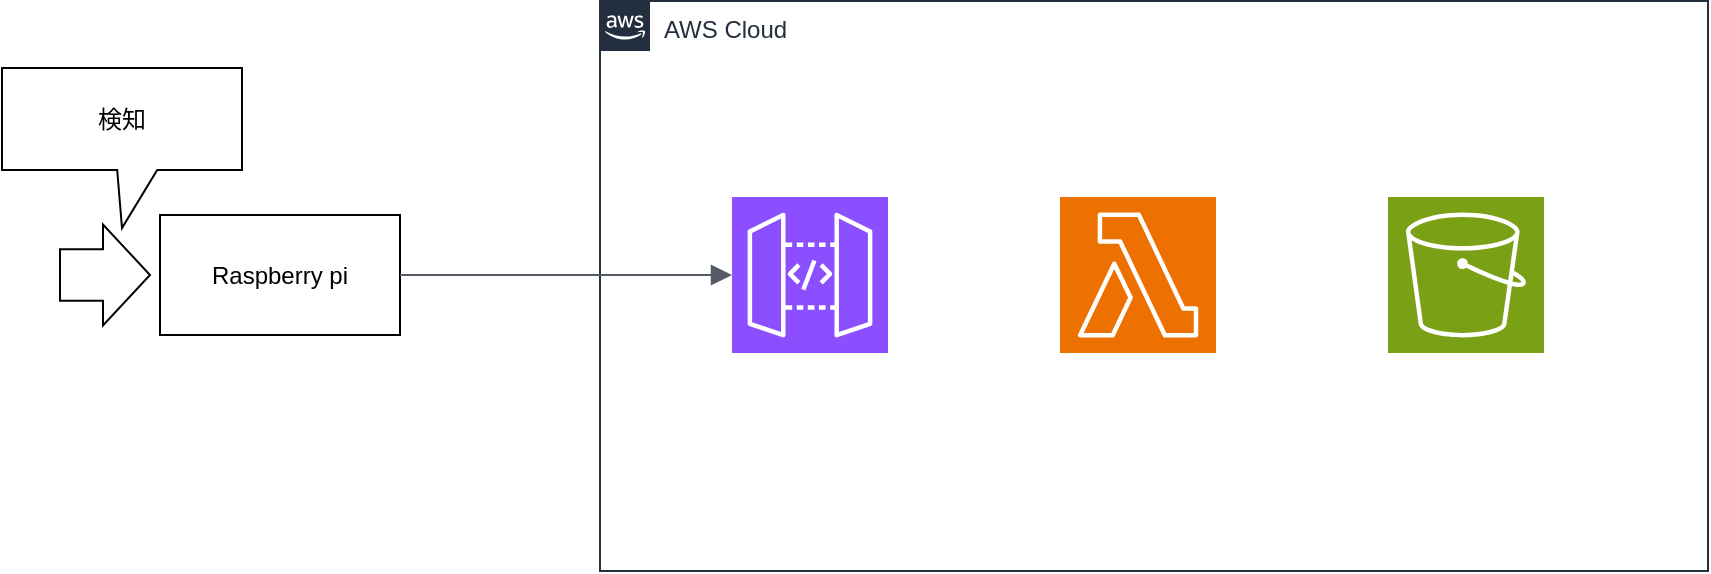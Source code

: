 <mxfile version="24.7.7">
  <diagram name="ページ1" id="2bz06DOQqjxcS4X_Hx0f">
    <mxGraphModel dx="732" dy="2496" grid="0" gridSize="10" guides="1" tooltips="1" connect="1" arrows="1" fold="1" page="0" pageScale="1" pageWidth="827" pageHeight="1169" math="0" shadow="0">
      <root>
        <mxCell id="0" />
        <mxCell id="1" parent="0" />
        <mxCell id="OsVPCbcsclZ9nk15sfq9-4" value="Raspberry pi" style="rounded=0;whiteSpace=wrap;html=1;direction=east;" vertex="1" parent="1">
          <mxGeometry x="404" y="-295.5" width="120" height="60" as="geometry" />
        </mxCell>
        <mxCell id="OsVPCbcsclZ9nk15sfq9-5" value="AWS Cloud" style="points=[[0,0],[0.25,0],[0.5,0],[0.75,0],[1,0],[1,0.25],[1,0.5],[1,0.75],[1,1],[0.75,1],[0.5,1],[0.25,1],[0,1],[0,0.75],[0,0.5],[0,0.25]];outlineConnect=0;gradientColor=none;html=1;whiteSpace=wrap;fontSize=12;fontStyle=0;container=1;pointerEvents=0;collapsible=0;recursiveResize=0;shape=mxgraph.aws4.group;grIcon=mxgraph.aws4.group_aws_cloud_alt;strokeColor=#232F3E;fillColor=none;verticalAlign=top;align=left;spacingLeft=30;fontColor=#232F3E;dashed=0;" vertex="1" parent="1">
          <mxGeometry x="624" y="-402.5" width="554" height="285" as="geometry" />
        </mxCell>
        <mxCell id="OsVPCbcsclZ9nk15sfq9-8" value="" style="sketch=0;points=[[0,0,0],[0.25,0,0],[0.5,0,0],[0.75,0,0],[1,0,0],[0,1,0],[0.25,1,0],[0.5,1,0],[0.75,1,0],[1,1,0],[0,0.25,0],[0,0.5,0],[0,0.75,0],[1,0.25,0],[1,0.5,0],[1,0.75,0]];outlineConnect=0;fontColor=#232F3E;fillColor=#8C4FFF;strokeColor=#ffffff;dashed=0;verticalLabelPosition=bottom;verticalAlign=top;align=center;html=1;fontSize=12;fontStyle=0;aspect=fixed;shape=mxgraph.aws4.resourceIcon;resIcon=mxgraph.aws4.api_gateway;" vertex="1" parent="OsVPCbcsclZ9nk15sfq9-5">
          <mxGeometry x="66" y="98" width="78" height="78" as="geometry" />
        </mxCell>
        <mxCell id="OsVPCbcsclZ9nk15sfq9-9" value="" style="sketch=0;points=[[0,0,0],[0.25,0,0],[0.5,0,0],[0.75,0,0],[1,0,0],[0,1,0],[0.25,1,0],[0.5,1,0],[0.75,1,0],[1,1,0],[0,0.25,0],[0,0.5,0],[0,0.75,0],[1,0.25,0],[1,0.5,0],[1,0.75,0]];outlineConnect=0;fontColor=#232F3E;fillColor=#ED7100;strokeColor=#ffffff;dashed=0;verticalLabelPosition=bottom;verticalAlign=top;align=center;html=1;fontSize=12;fontStyle=0;aspect=fixed;shape=mxgraph.aws4.resourceIcon;resIcon=mxgraph.aws4.lambda;" vertex="1" parent="OsVPCbcsclZ9nk15sfq9-5">
          <mxGeometry x="230" y="98" width="78" height="78" as="geometry" />
        </mxCell>
        <mxCell id="OsVPCbcsclZ9nk15sfq9-10" value="" style="sketch=0;points=[[0,0,0],[0.25,0,0],[0.5,0,0],[0.75,0,0],[1,0,0],[0,1,0],[0.25,1,0],[0.5,1,0],[0.75,1,0],[1,1,0],[0,0.25,0],[0,0.5,0],[0,0.75,0],[1,0.25,0],[1,0.5,0],[1,0.75,0]];outlineConnect=0;fontColor=#232F3E;fillColor=#7AA116;strokeColor=#ffffff;dashed=0;verticalLabelPosition=bottom;verticalAlign=top;align=center;html=1;fontSize=12;fontStyle=0;aspect=fixed;shape=mxgraph.aws4.resourceIcon;resIcon=mxgraph.aws4.s3;" vertex="1" parent="OsVPCbcsclZ9nk15sfq9-5">
          <mxGeometry x="394" y="98" width="78" height="78" as="geometry" />
        </mxCell>
        <mxCell id="OsVPCbcsclZ9nk15sfq9-12" value="" style="edgeStyle=orthogonalEdgeStyle;html=1;endArrow=block;elbow=vertical;startArrow=none;endFill=1;strokeColor=#545B64;rounded=0;fontSize=12;startSize=8;endSize=8;curved=1;exitX=1;exitY=0.5;exitDx=0;exitDy=0;entryX=0;entryY=0.5;entryDx=0;entryDy=0;entryPerimeter=0;" edge="1" parent="1" source="OsVPCbcsclZ9nk15sfq9-4" target="OsVPCbcsclZ9nk15sfq9-8">
          <mxGeometry width="100" relative="1" as="geometry">
            <mxPoint x="524" y="-229" as="sourcePoint" />
            <mxPoint x="624" y="-229" as="targetPoint" />
          </mxGeometry>
        </mxCell>
        <mxCell id="OsVPCbcsclZ9nk15sfq9-13" value="" style="html=1;shadow=0;dashed=0;align=center;verticalAlign=middle;shape=mxgraph.arrows2.arrow;dy=0.49;dx=23.5;notch=0;" vertex="1" parent="1">
          <mxGeometry x="354" y="-290.75" width="45" height="50.5" as="geometry" />
        </mxCell>
        <mxCell id="OsVPCbcsclZ9nk15sfq9-15" value="検知" style="shape=callout;whiteSpace=wrap;html=1;perimeter=calloutPerimeter;size=29;position=0.48;" vertex="1" parent="1">
          <mxGeometry x="325" y="-369" width="120" height="80" as="geometry" />
        </mxCell>
      </root>
    </mxGraphModel>
  </diagram>
</mxfile>
